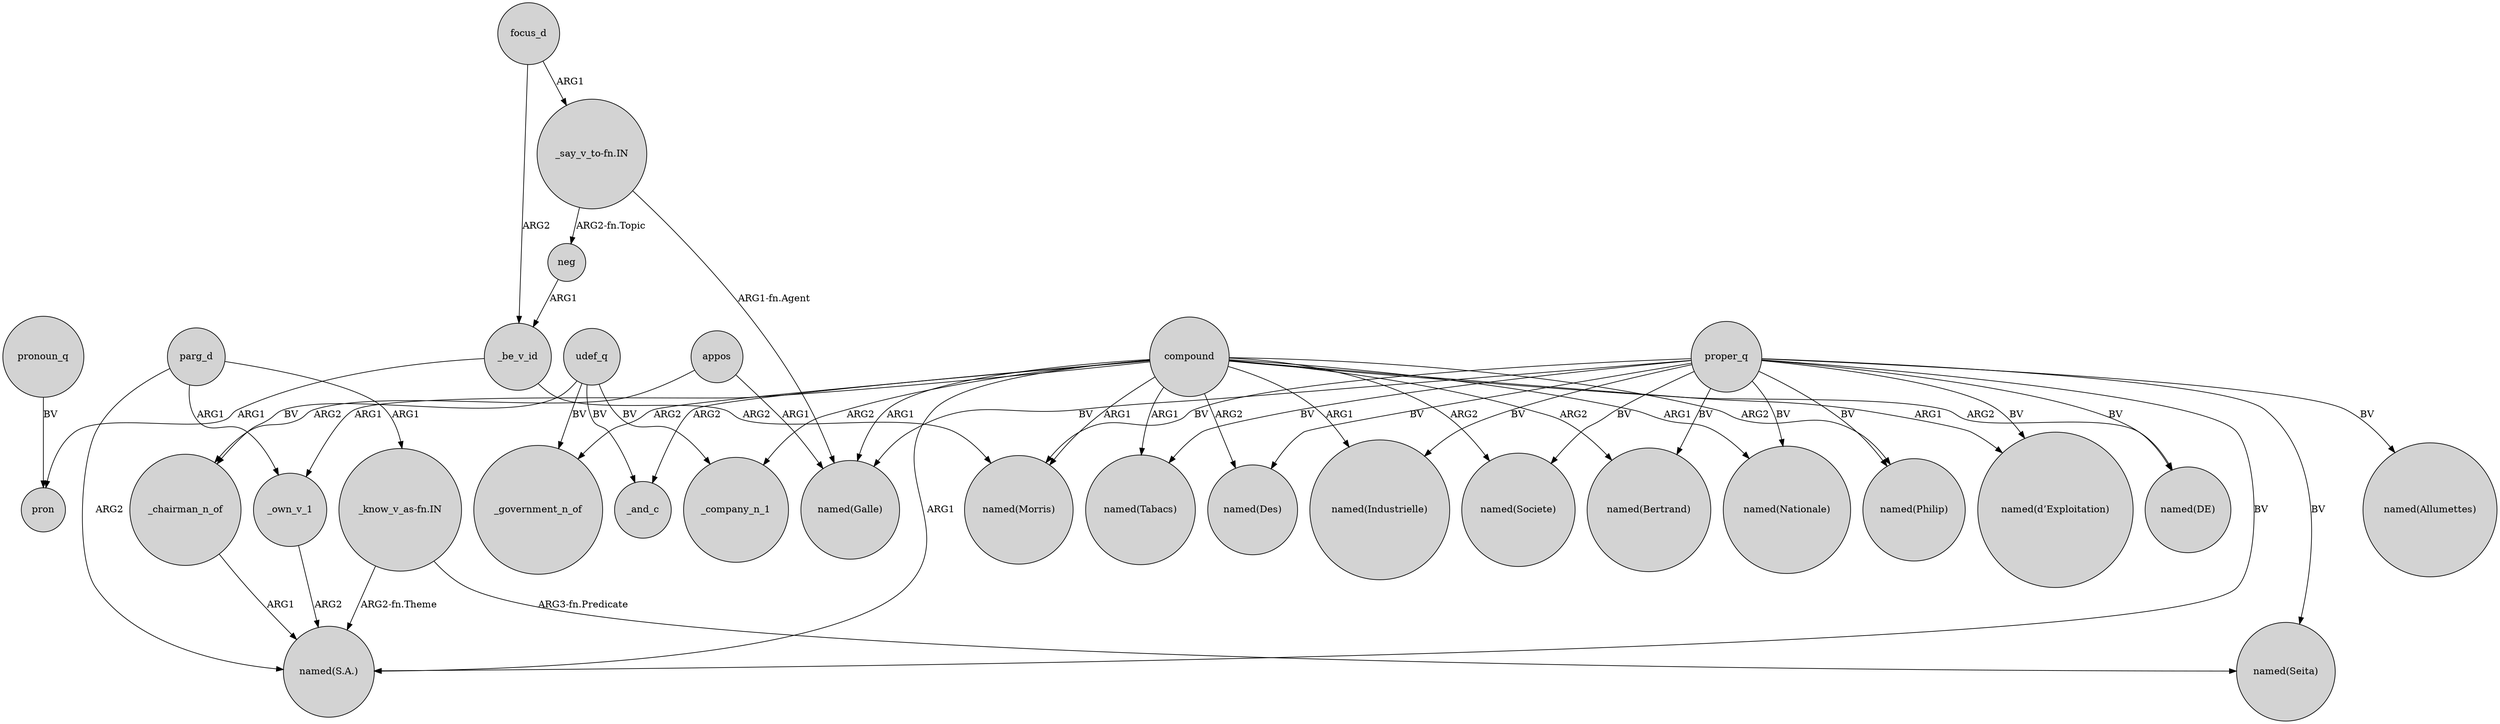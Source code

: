 digraph {
	node [shape=circle style=filled]
	focus_d -> _be_v_id [label=ARG2]
	compound -> "named(Industrielle)" [label=ARG1]
	_be_v_id -> "named(Morris)" [label=ARG2]
	"_know_v_as-fn.IN" -> "named(S.A.)" [label="ARG2-fn.Theme"]
	parg_d -> "named(S.A.)" [label=ARG2]
	compound -> "named(d’Exploitation)" [label=ARG1]
	proper_q -> "named(S.A.)" [label=BV]
	parg_d -> _own_v_1 [label=ARG1]
	compound -> _government_n_of [label=ARG2]
	udef_q -> _government_n_of [label=BV]
	compound -> _company_n_1 [label=ARG2]
	compound -> "named(Des)" [label=ARG2]
	proper_q -> "named(Nationale)" [label=BV]
	parg_d -> "_know_v_as-fn.IN" [label=ARG1]
	proper_q -> "named(d’Exploitation)" [label=BV]
	compound -> "named(Philip)" [label=ARG2]
	proper_q -> "named(Philip)" [label=BV]
	compound -> _own_v_1 [label=ARG1]
	compound -> "named(Tabacs)" [label=ARG1]
	compound -> "named(Bertrand)" [label=ARG2]
	_be_v_id -> pron [label=ARG1]
	udef_q -> _chairman_n_of [label=BV]
	compound -> "named(DE)" [label=ARG2]
	compound -> "named(Morris)" [label=ARG1]
	pronoun_q -> pron [label=BV]
	proper_q -> "named(Morris)" [label=BV]
	compound -> _and_c [label=ARG2]
	compound -> "named(S.A.)" [label=ARG1]
	appos -> "named(Galle)" [label=ARG1]
	appos -> _chairman_n_of [label=ARG2]
	proper_q -> "named(Allumettes)" [label=BV]
	_chairman_n_of -> "named(S.A.)" [label=ARG1]
	proper_q -> "named(DE)" [label=BV]
	proper_q -> "named(Galle)" [label=BV]
	proper_q -> "named(Tabacs)" [label=BV]
	proper_q -> "named(Industrielle)" [label=BV]
	proper_q -> "named(Bertrand)" [label=BV]
	"_know_v_as-fn.IN" -> "named(Seita)" [label="ARG3-fn.Predicate"]
	compound -> "named(Societe)" [label=ARG2]
	"_say_v_to-fn.IN" -> "named(Galle)" [label="ARG1-fn.Agent"]
	neg -> _be_v_id [label=ARG1]
	"_say_v_to-fn.IN" -> neg [label="ARG2-fn.Topic"]
	compound -> "named(Galle)" [label=ARG1]
	proper_q -> "named(Des)" [label=BV]
	compound -> "named(Nationale)" [label=ARG1]
	_own_v_1 -> "named(S.A.)" [label=ARG2]
	proper_q -> "named(Seita)" [label=BV]
	udef_q -> _and_c [label=BV]
	udef_q -> _company_n_1 [label=BV]
	proper_q -> "named(Societe)" [label=BV]
	focus_d -> "_say_v_to-fn.IN" [label=ARG1]
}
